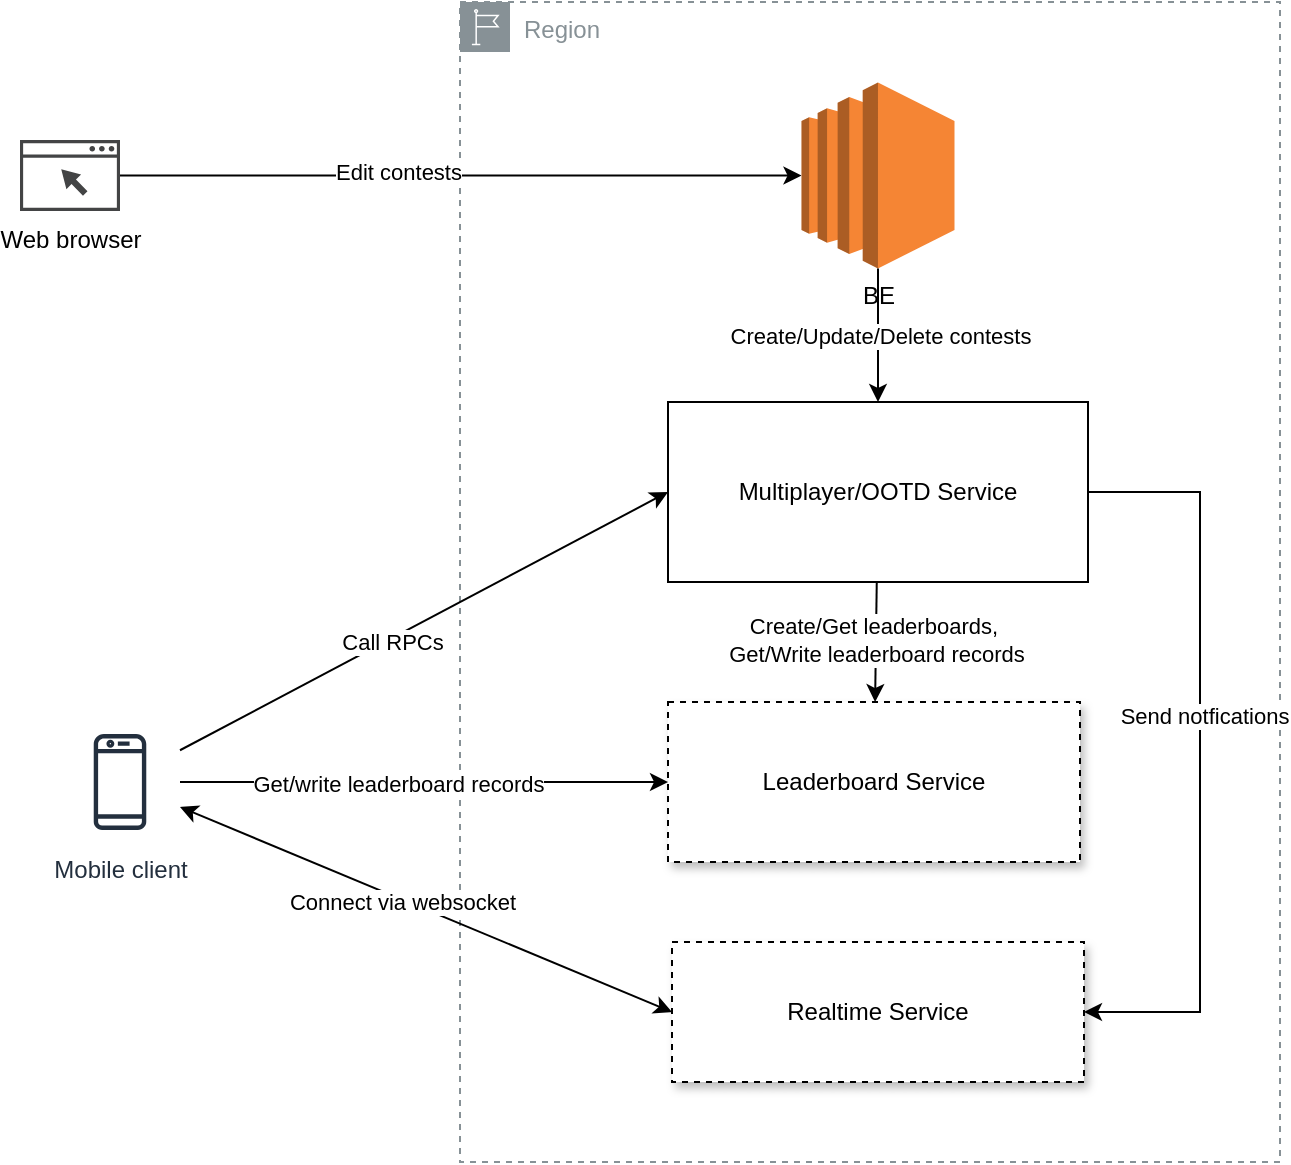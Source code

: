 <mxfile version="20.8.18" type="github" pages="2">
  <diagram name="Overview" id="Y7LxutFM4nY9Va_bLNKR">
    <mxGraphModel dx="1434" dy="685" grid="1" gridSize="10" guides="1" tooltips="1" connect="1" arrows="1" fold="1" page="1" pageScale="1" pageWidth="827" pageHeight="1169" math="0" shadow="0">
      <root>
        <mxCell id="0" />
        <mxCell id="1" parent="0" />
        <mxCell id="HSnjWEOH8dlstnr4QMce-1" value="Region" style="sketch=0;outlineConnect=0;gradientColor=none;html=1;whiteSpace=wrap;fontSize=12;fontStyle=0;shape=mxgraph.aws4.group;grIcon=mxgraph.aws4.group_region;strokeColor=#879196;fillColor=none;verticalAlign=top;align=left;spacingLeft=30;fontColor=#879196;dashed=1;" vertex="1" parent="1">
          <mxGeometry x="310" y="70" width="410" height="580" as="geometry" />
        </mxCell>
        <mxCell id="HSnjWEOH8dlstnr4QMce-2" value="Mobile client" style="sketch=0;outlineConnect=0;fontColor=#232F3E;gradientColor=none;strokeColor=#232F3E;fillColor=#ffffff;dashed=0;verticalLabelPosition=bottom;verticalAlign=top;align=center;html=1;fontSize=12;fontStyle=0;aspect=fixed;shape=mxgraph.aws4.resourceIcon;resIcon=mxgraph.aws4.mobile_client;" vertex="1" parent="1">
          <mxGeometry x="110" y="430" width="60" height="60" as="geometry" />
        </mxCell>
        <mxCell id="HSnjWEOH8dlstnr4QMce-17" value="" style="edgeStyle=orthogonalEdgeStyle;rounded=0;orthogonalLoop=1;jettySize=auto;html=1;entryX=0;entryY=0.5;entryDx=0;entryDy=0;entryPerimeter=0;" edge="1" parent="1" source="HSnjWEOH8dlstnr4QMce-3" target="HSnjWEOH8dlstnr4QMce-4">
          <mxGeometry relative="1" as="geometry">
            <mxPoint x="200" y="167.8" as="targetPoint" />
          </mxGeometry>
        </mxCell>
        <mxCell id="HSnjWEOH8dlstnr4QMce-18" value="Edit contests" style="edgeLabel;html=1;align=center;verticalAlign=middle;resizable=0;points=[];" vertex="1" connectable="0" parent="HSnjWEOH8dlstnr4QMce-17">
          <mxGeometry x="-0.188" y="2" relative="1" as="geometry">
            <mxPoint as="offset" />
          </mxGeometry>
        </mxCell>
        <mxCell id="HSnjWEOH8dlstnr4QMce-3" value="Web browser" style="sketch=0;pointerEvents=1;shadow=0;dashed=0;html=1;strokeColor=none;fillColor=#434445;aspect=fixed;labelPosition=center;verticalLabelPosition=bottom;verticalAlign=top;align=center;outlineConnect=0;shape=mxgraph.vvd.web_browser;" vertex="1" parent="1">
          <mxGeometry x="90" y="139" width="50" height="35.5" as="geometry" />
        </mxCell>
        <mxCell id="HSnjWEOH8dlstnr4QMce-4" value="BE" style="outlineConnect=0;dashed=0;verticalLabelPosition=bottom;verticalAlign=top;align=center;html=1;shape=mxgraph.aws3.ec2;fillColor=#F58534;gradientColor=none;" vertex="1" parent="1">
          <mxGeometry x="480.75" y="110.25" width="76.5" height="93" as="geometry" />
        </mxCell>
        <mxCell id="L6YW0qsagbsHSBA2NxPk-2" value="" style="edgeStyle=none;rounded=0;orthogonalLoop=1;jettySize=auto;html=1;" edge="1" parent="1" source="HSnjWEOH8dlstnr4QMce-10" target="L6YW0qsagbsHSBA2NxPk-1">
          <mxGeometry relative="1" as="geometry" />
        </mxCell>
        <mxCell id="L6YW0qsagbsHSBA2NxPk-3" value="Create/Get leaderboards,&amp;nbsp;&lt;br&gt;Get/Write leaderboard records" style="edgeLabel;html=1;align=center;verticalAlign=middle;resizable=0;points=[];" vertex="1" connectable="0" parent="L6YW0qsagbsHSBA2NxPk-2">
          <mxGeometry x="-0.04" relative="1" as="geometry">
            <mxPoint as="offset" />
          </mxGeometry>
        </mxCell>
        <mxCell id="L6YW0qsagbsHSBA2NxPk-8" style="edgeStyle=orthogonalEdgeStyle;rounded=0;orthogonalLoop=1;jettySize=auto;html=1;exitX=1;exitY=0.5;exitDx=0;exitDy=0;entryX=1;entryY=0.5;entryDx=0;entryDy=0;" edge="1" parent="1" source="HSnjWEOH8dlstnr4QMce-10" target="L6YW0qsagbsHSBA2NxPk-7">
          <mxGeometry relative="1" as="geometry">
            <Array as="points">
              <mxPoint x="680" y="315" />
              <mxPoint x="680" y="575" />
            </Array>
          </mxGeometry>
        </mxCell>
        <mxCell id="L6YW0qsagbsHSBA2NxPk-9" value="Send notfications" style="edgeLabel;html=1;align=center;verticalAlign=middle;resizable=0;points=[];" vertex="1" connectable="0" parent="L6YW0qsagbsHSBA2NxPk-8">
          <mxGeometry x="-0.102" y="2" relative="1" as="geometry">
            <mxPoint as="offset" />
          </mxGeometry>
        </mxCell>
        <mxCell id="HSnjWEOH8dlstnr4QMce-10" value="Multiplayer/OOTD Service" style="rounded=0;whiteSpace=wrap;html=1;" vertex="1" parent="1">
          <mxGeometry x="414" y="270" width="210" height="90" as="geometry" />
        </mxCell>
        <mxCell id="HSnjWEOH8dlstnr4QMce-11" value="" style="endArrow=classic;html=1;rounded=0;entryX=0;entryY=0.5;entryDx=0;entryDy=0;" edge="1" parent="1" source="HSnjWEOH8dlstnr4QMce-2" target="HSnjWEOH8dlstnr4QMce-10">
          <mxGeometry width="50" height="50" relative="1" as="geometry">
            <mxPoint x="390" y="370" as="sourcePoint" />
            <mxPoint x="410" y="320" as="targetPoint" />
          </mxGeometry>
        </mxCell>
        <mxCell id="HSnjWEOH8dlstnr4QMce-12" value="Call RPCs" style="edgeLabel;html=1;align=center;verticalAlign=middle;resizable=0;points=[];" vertex="1" connectable="0" parent="HSnjWEOH8dlstnr4QMce-11">
          <mxGeometry x="-0.139" y="-1" relative="1" as="geometry">
            <mxPoint as="offset" />
          </mxGeometry>
        </mxCell>
        <mxCell id="HSnjWEOH8dlstnr4QMce-13" value="" style="endArrow=classic;startArrow=classic;html=1;rounded=0;entryX=0;entryY=0.5;entryDx=0;entryDy=0;" edge="1" parent="1" source="HSnjWEOH8dlstnr4QMce-2" target="L6YW0qsagbsHSBA2NxPk-7">
          <mxGeometry width="50" height="50" relative="1" as="geometry">
            <mxPoint x="150" y="365" as="sourcePoint" />
            <mxPoint x="440" y="320" as="targetPoint" />
          </mxGeometry>
        </mxCell>
        <mxCell id="HSnjWEOH8dlstnr4QMce-14" value="Connect via websocket" style="edgeLabel;html=1;align=center;verticalAlign=middle;resizable=0;points=[];" vertex="1" connectable="0" parent="HSnjWEOH8dlstnr4QMce-13">
          <mxGeometry x="-0.099" y="-1" relative="1" as="geometry">
            <mxPoint as="offset" />
          </mxGeometry>
        </mxCell>
        <mxCell id="HSnjWEOH8dlstnr4QMce-19" value="" style="endArrow=classic;html=1;rounded=0;exitX=0.5;exitY=1;exitDx=0;exitDy=0;exitPerimeter=0;" edge="1" parent="1" source="HSnjWEOH8dlstnr4QMce-4" target="HSnjWEOH8dlstnr4QMce-10">
          <mxGeometry width="50" height="50" relative="1" as="geometry">
            <mxPoint x="390" y="400" as="sourcePoint" />
            <mxPoint x="440" y="350" as="targetPoint" />
          </mxGeometry>
        </mxCell>
        <mxCell id="HSnjWEOH8dlstnr4QMce-20" value="Create/Update/Delete contests" style="edgeLabel;html=1;align=center;verticalAlign=middle;resizable=0;points=[];" vertex="1" connectable="0" parent="HSnjWEOH8dlstnr4QMce-19">
          <mxGeometry x="0.006" y="1" relative="1" as="geometry">
            <mxPoint as="offset" />
          </mxGeometry>
        </mxCell>
        <mxCell id="L6YW0qsagbsHSBA2NxPk-1" value="Leaderboard Service" style="rounded=0;whiteSpace=wrap;html=1;shadow=1;glass=0;sketch=0;strokeColor=default;dashed=1;" vertex="1" parent="1">
          <mxGeometry x="414" y="420" width="206" height="80" as="geometry" />
        </mxCell>
        <mxCell id="L6YW0qsagbsHSBA2NxPk-4" value="" style="endArrow=classic;html=1;rounded=0;entryX=0;entryY=0.5;entryDx=0;entryDy=0;" edge="1" parent="1" source="HSnjWEOH8dlstnr4QMce-2" target="L6YW0qsagbsHSBA2NxPk-1">
          <mxGeometry width="50" height="50" relative="1" as="geometry">
            <mxPoint x="390" y="350" as="sourcePoint" />
            <mxPoint x="440" y="300" as="targetPoint" />
          </mxGeometry>
        </mxCell>
        <mxCell id="L6YW0qsagbsHSBA2NxPk-5" value="Get/write leaderboard records" style="edgeLabel;html=1;align=center;verticalAlign=middle;resizable=0;points=[];" vertex="1" connectable="0" parent="L6YW0qsagbsHSBA2NxPk-4">
          <mxGeometry x="-0.112" y="-1" relative="1" as="geometry">
            <mxPoint as="offset" />
          </mxGeometry>
        </mxCell>
        <mxCell id="L6YW0qsagbsHSBA2NxPk-7" value="Realtime Service" style="rounded=0;whiteSpace=wrap;html=1;shadow=1;glass=0;sketch=0;strokeColor=default;dashed=1;" vertex="1" parent="1">
          <mxGeometry x="416" y="540" width="206" height="70" as="geometry" />
        </mxCell>
      </root>
    </mxGraphModel>
  </diagram>
  <diagram id="sMzWFsSLU2BnxM29uJDq" name="mutiplayer ootd">
    <mxGraphModel dx="1434" dy="685" grid="1" gridSize="10" guides="1" tooltips="1" connect="1" arrows="1" fold="1" page="1" pageScale="1" pageWidth="827" pageHeight="1169" math="0" shadow="0">
      <root>
        <mxCell id="0" />
        <mxCell id="1" parent="0" />
        <mxCell id="hY1pOwx6rUbkthoUplFe-1" value="Region" style="sketch=0;outlineConnect=0;gradientColor=none;html=1;whiteSpace=wrap;fontSize=12;fontStyle=0;shape=mxgraph.aws4.group;grIcon=mxgraph.aws4.group_region;strokeColor=#879196;fillColor=none;verticalAlign=top;align=left;spacingLeft=30;fontColor=#879196;dashed=1;" vertex="1" parent="1">
          <mxGeometry x="290" y="40" width="660" height="730" as="geometry" />
        </mxCell>
        <mxCell id="hY1pOwx6rUbkthoUplFe-31" value="Multiplayer OOTD Service" style="rounded=0;arcSize=10;fillColor=none;gradientColor=none;strokeWidth=2;verticalAlign=top;shadow=1;strokeColor=default;glass=0;" vertex="1" parent="1">
          <mxGeometry x="320" y="210" width="440" height="199.5" as="geometry" />
        </mxCell>
        <mxCell id="hY1pOwx6rUbkthoUplFe-27" value="Realtime Service" style="rounded=0;arcSize=10;fillColor=none;gradientColor=none;strokeWidth=2;verticalAlign=top;shadow=1;glass=0;dashed=1;" vertex="1" parent="1">
          <mxGeometry x="320" y="520" width="440" height="220" as="geometry" />
        </mxCell>
        <mxCell id="hY1pOwx6rUbkthoUplFe-29" style="edgeStyle=orthogonalEdgeStyle;rounded=0;orthogonalLoop=1;jettySize=auto;html=1;entryX=0;entryY=0.5;entryDx=0;entryDy=0;entryPerimeter=0;" edge="1" parent="1" source="hY1pOwx6rUbkthoUplFe-2" target="hY1pOwx6rUbkthoUplFe-16">
          <mxGeometry relative="1" as="geometry">
            <mxPoint x="140" y="329" as="sourcePoint" />
            <mxPoint x="488" y="105.5" as="targetPoint" />
            <Array as="points">
              <mxPoint x="140" y="109" />
            </Array>
          </mxGeometry>
        </mxCell>
        <mxCell id="hY1pOwx6rUbkthoUplFe-30" value="Upload/download player&#39;s outfit images,&lt;br&gt;download contests background images" style="edgeLabel;html=1;align=center;verticalAlign=middle;resizable=0;points=[];" vertex="1" connectable="0" parent="hY1pOwx6rUbkthoUplFe-29">
          <mxGeometry x="-0.342" y="3" relative="1" as="geometry">
            <mxPoint as="offset" />
          </mxGeometry>
        </mxCell>
        <mxCell id="hY1pOwx6rUbkthoUplFe-2" value="Mobile client" style="sketch=0;outlineConnect=0;fontColor=#232F3E;gradientColor=none;strokeColor=#232F3E;fillColor=#ffffff;dashed=0;verticalLabelPosition=bottom;verticalAlign=top;align=center;html=1;fontSize=12;fontStyle=0;aspect=fixed;shape=mxgraph.aws4.resourceIcon;resIcon=mxgraph.aws4.mobile_client;" vertex="1" parent="1">
          <mxGeometry x="100" y="390" width="60" height="60" as="geometry" />
        </mxCell>
        <mxCell id="hY1pOwx6rUbkthoUplFe-3" value="" style="edgeStyle=orthogonalEdgeStyle;rounded=0;orthogonalLoop=1;jettySize=auto;html=1;entryX=0;entryY=0.5;entryDx=0;entryDy=0;entryPerimeter=0;" edge="1" parent="1" target="hY1pOwx6rUbkthoUplFe-6">
          <mxGeometry relative="1" as="geometry">
            <mxPoint x="200" y="167.8" as="targetPoint" />
            <mxPoint x="140" y="156.8" as="sourcePoint" />
          </mxGeometry>
        </mxCell>
        <mxCell id="hY1pOwx6rUbkthoUplFe-8" value="" style="endArrow=classic;html=1;rounded=0;" edge="1" parent="1" source="hY1pOwx6rUbkthoUplFe-2" target="hY1pOwx6rUbkthoUplFe-14">
          <mxGeometry width="50" height="50" relative="1" as="geometry">
            <mxPoint x="390" y="400" as="sourcePoint" />
            <mxPoint x="414" y="345" as="targetPoint" />
          </mxGeometry>
        </mxCell>
        <mxCell id="hY1pOwx6rUbkthoUplFe-9" value="Call RPCs" style="edgeLabel;html=1;align=center;verticalAlign=middle;resizable=0;points=[];" vertex="1" connectable="0" parent="hY1pOwx6rUbkthoUplFe-8">
          <mxGeometry x="-0.139" y="-1" relative="1" as="geometry">
            <mxPoint as="offset" />
          </mxGeometry>
        </mxCell>
        <mxCell id="hY1pOwx6rUbkthoUplFe-10" value="" style="endArrow=classic;startArrow=classic;html=1;rounded=0;entryX=0;entryY=0.5;entryDx=0;entryDy=0;entryPerimeter=0;" edge="1" parent="1" source="hY1pOwx6rUbkthoUplFe-2" target="hY1pOwx6rUbkthoUplFe-15">
          <mxGeometry width="50" height="50" relative="1" as="geometry">
            <mxPoint x="150" y="395" as="sourcePoint" />
            <mxPoint x="414" y="395" as="targetPoint" />
          </mxGeometry>
        </mxCell>
        <mxCell id="hY1pOwx6rUbkthoUplFe-11" value="Connect via websocket" style="edgeLabel;html=1;align=center;verticalAlign=middle;resizable=0;points=[];" vertex="1" connectable="0" parent="hY1pOwx6rUbkthoUplFe-10">
          <mxGeometry x="-0.099" y="-1" relative="1" as="geometry">
            <mxPoint as="offset" />
          </mxGeometry>
        </mxCell>
        <mxCell id="hY1pOwx6rUbkthoUplFe-32" style="edgeStyle=orthogonalEdgeStyle;rounded=0;orthogonalLoop=1;jettySize=auto;html=1;exitX=1;exitY=0.5;exitDx=0;exitDy=0;exitPerimeter=0;entryX=0;entryY=0.5;entryDx=0;entryDy=0;entryPerimeter=0;" edge="1" parent="1" source="hY1pOwx6rUbkthoUplFe-14" target="hY1pOwx6rUbkthoUplFe-26">
          <mxGeometry relative="1" as="geometry" />
        </mxCell>
        <mxCell id="hY1pOwx6rUbkthoUplFe-33" value="Call lambda" style="edgeLabel;html=1;align=center;verticalAlign=middle;resizable=0;points=[];" vertex="1" connectable="0" parent="hY1pOwx6rUbkthoUplFe-32">
          <mxGeometry x="-0.158" y="-4" relative="1" as="geometry">
            <mxPoint as="offset" />
          </mxGeometry>
        </mxCell>
        <mxCell id="hY1pOwx6rUbkthoUplFe-14" value="API Gateway (Restful API)" style="sketch=0;points=[[0,0,0],[0.25,0,0],[0.5,0,0],[0.75,0,0],[1,0,0],[0,1,0],[0.25,1,0],[0.5,1,0],[0.75,1,0],[1,1,0],[0,0.25,0],[0,0.5,0],[0,0.75,0],[1,0.25,0],[1,0.5,0],[1,0.75,0]];outlineConnect=0;fontColor=#232F3E;gradientColor=#FF4F8B;gradientDirection=north;fillColor=#BC1356;strokeColor=#ffffff;dashed=0;verticalLabelPosition=bottom;verticalAlign=top;align=center;html=1;fontSize=12;fontStyle=0;aspect=fixed;shape=mxgraph.aws4.resourceIcon;resIcon=mxgraph.aws4.api_gateway;" vertex="1" parent="1">
          <mxGeometry x="380" y="250" width="78" height="78" as="geometry" />
        </mxCell>
        <mxCell id="hY1pOwx6rUbkthoUplFe-15" value="API Gateway Websocket" style="sketch=0;points=[[0,0,0],[0.25,0,0],[0.5,0,0],[0.75,0,0],[1,0,0],[0,1,0],[0.25,1,0],[0.5,1,0],[0.75,1,0],[1,1,0],[0,0.25,0],[0,0.5,0],[0,0.75,0],[1,0.25,0],[1,0.5,0],[1,0.75,0]];outlineConnect=0;fontColor=#232F3E;gradientColor=#FF4F8B;gradientDirection=north;fillColor=#BC1356;strokeColor=#ffffff;dashed=0;verticalLabelPosition=bottom;verticalAlign=top;align=center;html=1;fontSize=12;fontStyle=0;aspect=fixed;shape=mxgraph.aws4.resourceIcon;resIcon=mxgraph.aws4.api_gateway;" vertex="1" parent="1">
          <mxGeometry x="380" y="585" width="78" height="78" as="geometry" />
        </mxCell>
        <mxCell id="hY1pOwx6rUbkthoUplFe-16" value="S3" style="outlineConnect=0;dashed=0;verticalLabelPosition=bottom;verticalAlign=top;align=center;html=1;shape=mxgraph.aws3.s3;fillColor=#E05243;gradientColor=none;" vertex="1" parent="1">
          <mxGeometry x="480" y="62" width="76.5" height="93" as="geometry" />
        </mxCell>
        <mxCell id="hY1pOwx6rUbkthoUplFe-28" style="edgeStyle=orthogonalEdgeStyle;rounded=0;orthogonalLoop=1;jettySize=auto;html=1;exitX=1;exitY=0.5;exitDx=0;exitDy=0;exitPerimeter=0;" edge="1" parent="1" source="hY1pOwx6rUbkthoUplFe-21" target="hY1pOwx6rUbkthoUplFe-23">
          <mxGeometry relative="1" as="geometry" />
        </mxCell>
        <mxCell id="hY1pOwx6rUbkthoUplFe-36" value="Read/write userID-connectionId data" style="edgeLabel;html=1;align=center;verticalAlign=middle;resizable=0;points=[];" vertex="1" connectable="0" parent="hY1pOwx6rUbkthoUplFe-28">
          <mxGeometry x="-0.261" relative="1" as="geometry">
            <mxPoint x="17" y="-39" as="offset" />
          </mxGeometry>
        </mxCell>
        <mxCell id="hY1pOwx6rUbkthoUplFe-21" value="Lambda Function&lt;br&gt;&lt;br&gt;Handle $connect, $disconnect, &lt;br&gt;$default, $CUSTOM routes;" style="sketch=0;points=[[0,0,0],[0.25,0,0],[0.5,0,0],[0.75,0,0],[1,0,0],[0,1,0],[0.25,1,0],[0.5,1,0],[0.75,1,0],[1,1,0],[0,0.25,0],[0,0.5,0],[0,0.75,0],[1,0.25,0],[1,0.5,0],[1,0.75,0]];outlineConnect=0;fontColor=#232F3E;gradientColor=#F78E04;gradientDirection=north;fillColor=#D05C17;strokeColor=#ffffff;dashed=0;verticalLabelPosition=bottom;verticalAlign=top;align=center;html=1;fontSize=12;fontStyle=0;aspect=fixed;shape=mxgraph.aws4.resourceIcon;resIcon=mxgraph.aws4.lambda;" vertex="1" parent="1">
          <mxGeometry x="600" y="585" width="78" height="78" as="geometry" />
        </mxCell>
        <mxCell id="hY1pOwx6rUbkthoUplFe-22" value="" style="endArrow=classic;html=1;rounded=0;exitX=1;exitY=0.5;exitDx=0;exitDy=0;exitPerimeter=0;entryX=0;entryY=0.5;entryDx=0;entryDy=0;entryPerimeter=0;" edge="1" parent="1" source="hY1pOwx6rUbkthoUplFe-15" target="hY1pOwx6rUbkthoUplFe-21">
          <mxGeometry width="50" height="50" relative="1" as="geometry">
            <mxPoint x="470" y="509" as="sourcePoint" />
            <mxPoint x="518" y="470" as="targetPoint" />
          </mxGeometry>
        </mxCell>
        <mxCell id="hY1pOwx6rUbkthoUplFe-23" value="DynamoDB" style="sketch=0;points=[[0,0,0],[0.25,0,0],[0.5,0,0],[0.75,0,0],[1,0,0],[0,1,0],[0.25,1,0],[0.5,1,0],[0.75,1,0],[1,1,0],[0,0.25,0],[0,0.5,0],[0,0.75,0],[1,0.25,0],[1,0.5,0],[1,0.75,0]];outlineConnect=0;fontColor=#232F3E;gradientColor=#4D72F3;gradientDirection=north;fillColor=#3334B9;strokeColor=#ffffff;dashed=0;verticalLabelPosition=bottom;verticalAlign=top;align=center;html=1;fontSize=12;fontStyle=0;aspect=fixed;shape=mxgraph.aws4.resourceIcon;resIcon=mxgraph.aws4.dynamodb;" vertex="1" parent="1">
          <mxGeometry x="820" y="409.5" width="78" height="78" as="geometry" />
        </mxCell>
        <mxCell id="hY1pOwx6rUbkthoUplFe-34" style="edgeStyle=orthogonalEdgeStyle;rounded=0;orthogonalLoop=1;jettySize=auto;html=1;exitX=1;exitY=0.5;exitDx=0;exitDy=0;exitPerimeter=0;" edge="1" parent="1" source="hY1pOwx6rUbkthoUplFe-26" target="hY1pOwx6rUbkthoUplFe-23">
          <mxGeometry relative="1" as="geometry" />
        </mxCell>
        <mxCell id="hY1pOwx6rUbkthoUplFe-35" value="Read/write data" style="edgeLabel;html=1;align=center;verticalAlign=middle;resizable=0;points=[];" vertex="1" connectable="0" parent="hY1pOwx6rUbkthoUplFe-34">
          <mxGeometry x="-0.292" y="-1" relative="1" as="geometry">
            <mxPoint as="offset" />
          </mxGeometry>
        </mxCell>
        <mxCell id="hY1pOwx6rUbkthoUplFe-39" style="edgeStyle=none;rounded=0;orthogonalLoop=1;jettySize=auto;html=1;entryX=0.5;entryY=0;entryDx=0;entryDy=0;exitX=0.5;exitY=1;exitDx=0;exitDy=0;" edge="1" parent="1" source="hY1pOwx6rUbkthoUplFe-31" target="hY1pOwx6rUbkthoUplFe-27">
          <mxGeometry relative="1" as="geometry">
            <mxPoint x="650" y="410" as="sourcePoint" />
          </mxGeometry>
        </mxCell>
        <mxCell id="hY1pOwx6rUbkthoUplFe-40" value="Send notifications via realtime sdk" style="edgeLabel;html=1;align=center;verticalAlign=middle;resizable=0;points=[];" vertex="1" connectable="0" parent="hY1pOwx6rUbkthoUplFe-39">
          <mxGeometry x="-0.01" y="1" relative="1" as="geometry">
            <mxPoint x="-2" y="-4" as="offset" />
          </mxGeometry>
        </mxCell>
        <mxCell id="hY1pOwx6rUbkthoUplFe-26" value="Lambda Function&lt;br&gt;&lt;br&gt;Handle business logic" style="sketch=0;points=[[0,0,0],[0.25,0,0],[0.5,0,0],[0.75,0,0],[1,0,0],[0,1,0],[0.25,1,0],[0.5,1,0],[0.75,1,0],[1,1,0],[0,0.25,0],[0,0.5,0],[0,0.75,0],[1,0.25,0],[1,0.5,0],[1,0.75,0]];outlineConnect=0;fontColor=#232F3E;gradientColor=#F78E04;gradientDirection=north;fillColor=#D05C17;strokeColor=#ffffff;dashed=0;verticalLabelPosition=bottom;verticalAlign=top;align=center;html=1;fontSize=12;fontStyle=0;aspect=fixed;shape=mxgraph.aws4.resourceIcon;resIcon=mxgraph.aws4.lambda;" vertex="1" parent="1">
          <mxGeometry x="610" y="250" width="78" height="78" as="geometry" />
        </mxCell>
      </root>
    </mxGraphModel>
  </diagram>
</mxfile>
